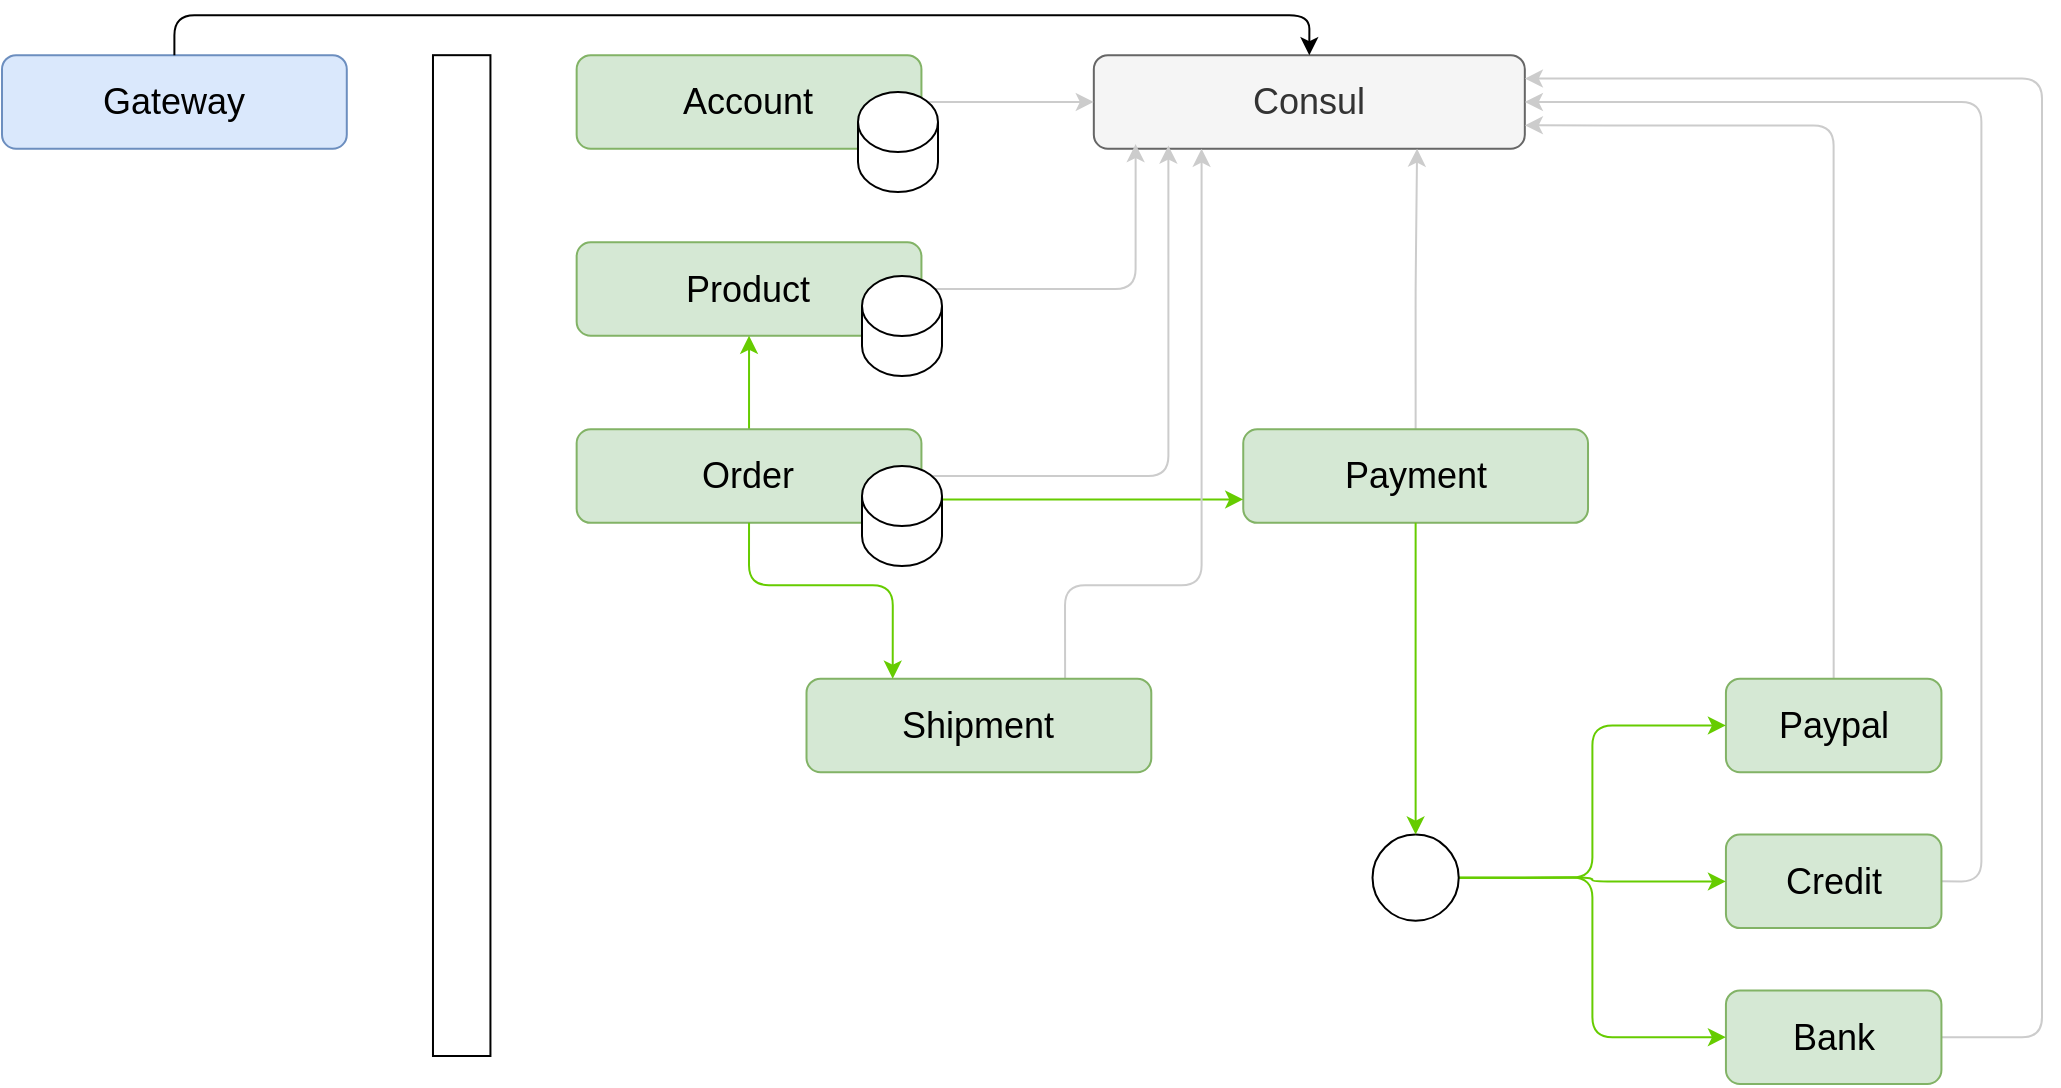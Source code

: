 <mxfile version="20.3.0" type="device"><diagram id="LqKcq0_kD3NlTMwjwbqU" name="Page-1"><mxGraphModel dx="1320" dy="811" grid="0" gridSize="10" guides="1" tooltips="1" connect="1" arrows="1" fold="1" page="1" pageScale="1" pageWidth="850" pageHeight="1100" math="0" shadow="0"><root><mxCell id="0"/><mxCell id="1" parent="0"/><mxCell id="yY8UBjpgQ7rnHpMd-h-m-45" value="" style="group;fontSize=18;" vertex="1" connectable="0" parent="1"><mxGeometry x="162" y="168" width="1020" height="530" as="geometry"/></mxCell><mxCell id="yY8UBjpgQ7rnHpMd-h-m-1" value="Gateway" style="rounded=1;whiteSpace=wrap;html=1;fillColor=#dae8fc;strokeColor=#6c8ebf;fontSize=18;" vertex="1" parent="yY8UBjpgQ7rnHpMd-h-m-45"><mxGeometry y="15.588" width="172.394" height="46.765" as="geometry"/></mxCell><mxCell id="yY8UBjpgQ7rnHpMd-h-m-2" value="Consul" style="rounded=1;whiteSpace=wrap;html=1;fillColor=#f5f5f5;fontColor=#333333;strokeColor=#666666;fontSize=18;" vertex="1" parent="yY8UBjpgQ7rnHpMd-h-m-45"><mxGeometry x="545.915" y="15.588" width="215.493" height="46.765" as="geometry"/></mxCell><mxCell id="yY8UBjpgQ7rnHpMd-h-m-40" style="edgeStyle=orthogonalEdgeStyle;rounded=1;orthogonalLoop=1;jettySize=auto;html=1;exitX=0.5;exitY=0;exitDx=0;exitDy=0;entryX=0.5;entryY=0;entryDx=0;entryDy=0;" edge="1" parent="yY8UBjpgQ7rnHpMd-h-m-45" source="yY8UBjpgQ7rnHpMd-h-m-1" target="yY8UBjpgQ7rnHpMd-h-m-2"><mxGeometry relative="1" as="geometry"/></mxCell><mxCell id="yY8UBjpgQ7rnHpMd-h-m-29" style="edgeStyle=orthogonalEdgeStyle;rounded=1;orthogonalLoop=1;jettySize=auto;html=1;exitX=1;exitY=0.5;exitDx=0;exitDy=0;entryX=0;entryY=0.5;entryDx=0;entryDy=0;strokeColor=#CCCCCC;" edge="1" parent="yY8UBjpgQ7rnHpMd-h-m-45" source="yY8UBjpgQ7rnHpMd-h-m-3" target="yY8UBjpgQ7rnHpMd-h-m-2"><mxGeometry relative="1" as="geometry"/></mxCell><mxCell id="yY8UBjpgQ7rnHpMd-h-m-3" value="Account" style="rounded=1;whiteSpace=wrap;html=1;fillColor=#d5e8d4;strokeColor=#82b366;fontSize=18;" vertex="1" parent="yY8UBjpgQ7rnHpMd-h-m-45"><mxGeometry x="287.324" y="15.588" width="172.394" height="46.765" as="geometry"/></mxCell><mxCell id="yY8UBjpgQ7rnHpMd-h-m-36" style="edgeStyle=orthogonalEdgeStyle;rounded=1;orthogonalLoop=1;jettySize=auto;html=1;exitX=1;exitY=0.5;exitDx=0;exitDy=0;entryX=0.097;entryY=0.951;entryDx=0;entryDy=0;entryPerimeter=0;strokeColor=#CCCCCC;" edge="1" parent="yY8UBjpgQ7rnHpMd-h-m-45" source="yY8UBjpgQ7rnHpMd-h-m-4" target="yY8UBjpgQ7rnHpMd-h-m-2"><mxGeometry relative="1" as="geometry"/></mxCell><mxCell id="yY8UBjpgQ7rnHpMd-h-m-4" value="Product" style="rounded=1;whiteSpace=wrap;html=1;fillColor=#d5e8d4;strokeColor=#82b366;fontSize=18;" vertex="1" parent="yY8UBjpgQ7rnHpMd-h-m-45"><mxGeometry x="287.324" y="109.118" width="172.394" height="46.765" as="geometry"/></mxCell><mxCell id="yY8UBjpgQ7rnHpMd-h-m-37" style="edgeStyle=orthogonalEdgeStyle;rounded=1;orthogonalLoop=1;jettySize=auto;html=1;exitX=1;exitY=0.5;exitDx=0;exitDy=0;entryX=0.173;entryY=0.967;entryDx=0;entryDy=0;entryPerimeter=0;strokeColor=#CCCCCC;" edge="1" parent="yY8UBjpgQ7rnHpMd-h-m-45" source="yY8UBjpgQ7rnHpMd-h-m-9" target="yY8UBjpgQ7rnHpMd-h-m-2"><mxGeometry relative="1" as="geometry"/></mxCell><mxCell id="yY8UBjpgQ7rnHpMd-h-m-48" style="edgeStyle=orthogonalEdgeStyle;rounded=1;orthogonalLoop=1;jettySize=auto;html=1;exitX=0.5;exitY=0;exitDx=0;exitDy=0;entryX=0.5;entryY=1;entryDx=0;entryDy=0;strokeColor=#66CC00;fontSize=18;" edge="1" parent="yY8UBjpgQ7rnHpMd-h-m-45" source="yY8UBjpgQ7rnHpMd-h-m-9" target="yY8UBjpgQ7rnHpMd-h-m-4"><mxGeometry relative="1" as="geometry"/></mxCell><mxCell id="yY8UBjpgQ7rnHpMd-h-m-9" value="Order" style="rounded=1;whiteSpace=wrap;html=1;fillColor=#d5e8d4;strokeColor=#82b366;fontSize=18;" vertex="1" parent="yY8UBjpgQ7rnHpMd-h-m-45"><mxGeometry x="287.324" y="202.647" width="172.394" height="46.765" as="geometry"/></mxCell><mxCell id="yY8UBjpgQ7rnHpMd-h-m-35" style="edgeStyle=orthogonalEdgeStyle;rounded=1;orthogonalLoop=1;jettySize=auto;html=1;exitX=0.5;exitY=0;exitDx=0;exitDy=0;entryX=0.75;entryY=1;entryDx=0;entryDy=0;strokeColor=#CCCCCC;" edge="1" parent="yY8UBjpgQ7rnHpMd-h-m-45" source="yY8UBjpgQ7rnHpMd-h-m-12" target="yY8UBjpgQ7rnHpMd-h-m-2"><mxGeometry relative="1" as="geometry"/></mxCell><mxCell id="yY8UBjpgQ7rnHpMd-h-m-12" value="Payment" style="rounded=1;whiteSpace=wrap;html=1;fillColor=#d5e8d4;strokeColor=#82b366;fontSize=18;" vertex="1" parent="yY8UBjpgQ7rnHpMd-h-m-45"><mxGeometry x="620.62" y="202.647" width="172.394" height="46.765" as="geometry"/></mxCell><mxCell id="yY8UBjpgQ7rnHpMd-h-m-42" style="edgeStyle=orthogonalEdgeStyle;rounded=1;orthogonalLoop=1;jettySize=auto;html=1;exitX=1;exitY=0.75;exitDx=0;exitDy=0;entryX=0;entryY=0.75;entryDx=0;entryDy=0;strokeColor=#66CC00;" edge="1" parent="yY8UBjpgQ7rnHpMd-h-m-45" source="yY8UBjpgQ7rnHpMd-h-m-9" target="yY8UBjpgQ7rnHpMd-h-m-12"><mxGeometry relative="1" as="geometry"/></mxCell><mxCell id="yY8UBjpgQ7rnHpMd-h-m-30" style="edgeStyle=orthogonalEdgeStyle;rounded=1;orthogonalLoop=1;jettySize=auto;html=1;exitX=0.5;exitY=0;exitDx=0;exitDy=0;entryX=1;entryY=0.75;entryDx=0;entryDy=0;strokeColor=#CCCCCC;" edge="1" parent="yY8UBjpgQ7rnHpMd-h-m-45" source="yY8UBjpgQ7rnHpMd-h-m-13" target="yY8UBjpgQ7rnHpMd-h-m-2"><mxGeometry relative="1" as="geometry"/></mxCell><mxCell id="yY8UBjpgQ7rnHpMd-h-m-13" value="Paypal" style="rounded=1;whiteSpace=wrap;html=1;fillColor=#d5e8d4;strokeColor=#82b366;fontSize=18;" vertex="1" parent="yY8UBjpgQ7rnHpMd-h-m-45"><mxGeometry x="861.972" y="327.353" width="107.746" height="46.765" as="geometry"/></mxCell><mxCell id="yY8UBjpgQ7rnHpMd-h-m-31" style="edgeStyle=orthogonalEdgeStyle;rounded=1;orthogonalLoop=1;jettySize=auto;html=1;exitX=1;exitY=0.5;exitDx=0;exitDy=0;entryX=1;entryY=0.5;entryDx=0;entryDy=0;strokeColor=#CCCCCC;" edge="1" parent="yY8UBjpgQ7rnHpMd-h-m-45" source="yY8UBjpgQ7rnHpMd-h-m-14" target="yY8UBjpgQ7rnHpMd-h-m-2"><mxGeometry relative="1" as="geometry"/></mxCell><mxCell id="yY8UBjpgQ7rnHpMd-h-m-14" value="Credit" style="rounded=1;whiteSpace=wrap;html=1;fillColor=#d5e8d4;strokeColor=#82b366;fontSize=18;" vertex="1" parent="yY8UBjpgQ7rnHpMd-h-m-45"><mxGeometry x="861.972" y="405.294" width="107.746" height="46.765" as="geometry"/></mxCell><mxCell id="yY8UBjpgQ7rnHpMd-h-m-32" style="edgeStyle=orthogonalEdgeStyle;rounded=1;orthogonalLoop=1;jettySize=auto;html=1;exitX=1;exitY=0.5;exitDx=0;exitDy=0;entryX=1;entryY=0.25;entryDx=0;entryDy=0;strokeColor=#CCCCCC;" edge="1" parent="yY8UBjpgQ7rnHpMd-h-m-45" source="yY8UBjpgQ7rnHpMd-h-m-15" target="yY8UBjpgQ7rnHpMd-h-m-2"><mxGeometry relative="1" as="geometry"><mxPoint x="804.507" y="155.882" as="targetPoint"/><Array as="points"><mxPoint x="1020.0" y="506.618"/><mxPoint x="1020.0" y="28.059"/></Array></mxGeometry></mxCell><mxCell id="yY8UBjpgQ7rnHpMd-h-m-15" value="Bank" style="rounded=1;whiteSpace=wrap;html=1;fillColor=#d5e8d4;strokeColor=#82b366;fontSize=18;" vertex="1" parent="yY8UBjpgQ7rnHpMd-h-m-45"><mxGeometry x="861.972" y="483.235" width="107.746" height="46.765" as="geometry"/></mxCell><mxCell id="yY8UBjpgQ7rnHpMd-h-m-18" style="edgeStyle=orthogonalEdgeStyle;rounded=1;orthogonalLoop=1;jettySize=auto;html=1;exitX=1;exitY=0.5;exitDx=0;exitDy=0;entryX=0;entryY=0.5;entryDx=0;entryDy=0;strokeColor=#66CC00;" edge="1" parent="yY8UBjpgQ7rnHpMd-h-m-45" source="yY8UBjpgQ7rnHpMd-h-m-17" target="yY8UBjpgQ7rnHpMd-h-m-13"><mxGeometry relative="1" as="geometry"/></mxCell><mxCell id="yY8UBjpgQ7rnHpMd-h-m-19" style="edgeStyle=orthogonalEdgeStyle;rounded=1;orthogonalLoop=1;jettySize=auto;html=1;exitX=1;exitY=0.5;exitDx=0;exitDy=0;strokeColor=#66CC00;" edge="1" parent="yY8UBjpgQ7rnHpMd-h-m-45" source="yY8UBjpgQ7rnHpMd-h-m-17" target="yY8UBjpgQ7rnHpMd-h-m-14"><mxGeometry relative="1" as="geometry"/></mxCell><mxCell id="yY8UBjpgQ7rnHpMd-h-m-20" style="edgeStyle=orthogonalEdgeStyle;rounded=1;orthogonalLoop=1;jettySize=auto;html=1;exitX=1;exitY=0.5;exitDx=0;exitDy=0;entryX=0;entryY=0.5;entryDx=0;entryDy=0;strokeColor=#66CC00;" edge="1" parent="yY8UBjpgQ7rnHpMd-h-m-45" source="yY8UBjpgQ7rnHpMd-h-m-17" target="yY8UBjpgQ7rnHpMd-h-m-15"><mxGeometry relative="1" as="geometry"/></mxCell><mxCell id="yY8UBjpgQ7rnHpMd-h-m-17" value="" style="ellipse;whiteSpace=wrap;html=1;aspect=fixed;" vertex="1" parent="yY8UBjpgQ7rnHpMd-h-m-45"><mxGeometry x="685.268" y="405.294" width="43.099" height="43.099" as="geometry"/></mxCell><mxCell id="yY8UBjpgQ7rnHpMd-h-m-39" style="edgeStyle=orthogonalEdgeStyle;rounded=1;orthogonalLoop=1;jettySize=auto;html=1;exitX=0.5;exitY=1;exitDx=0;exitDy=0;strokeColor=#66CC00;" edge="1" parent="yY8UBjpgQ7rnHpMd-h-m-45" source="yY8UBjpgQ7rnHpMd-h-m-12" target="yY8UBjpgQ7rnHpMd-h-m-17"><mxGeometry relative="1" as="geometry"/></mxCell><mxCell id="yY8UBjpgQ7rnHpMd-h-m-34" style="edgeStyle=orthogonalEdgeStyle;rounded=1;orthogonalLoop=1;jettySize=auto;html=1;exitX=0.75;exitY=0;exitDx=0;exitDy=0;entryX=0.25;entryY=1;entryDx=0;entryDy=0;strokeColor=#CCCCCC;" edge="1" parent="yY8UBjpgQ7rnHpMd-h-m-45" source="yY8UBjpgQ7rnHpMd-h-m-21" target="yY8UBjpgQ7rnHpMd-h-m-2"><mxGeometry relative="1" as="geometry"><Array as="points"><mxPoint x="531.549" y="280.588"/><mxPoint x="600.507" y="280.588"/></Array></mxGeometry></mxCell><mxCell id="yY8UBjpgQ7rnHpMd-h-m-21" value="Shipment" style="rounded=1;whiteSpace=wrap;html=1;fillColor=#d5e8d4;strokeColor=#82b366;fontSize=18;" vertex="1" parent="yY8UBjpgQ7rnHpMd-h-m-45"><mxGeometry x="402.254" y="327.353" width="172.394" height="46.765" as="geometry"/></mxCell><mxCell id="yY8UBjpgQ7rnHpMd-h-m-22" style="edgeStyle=orthogonalEdgeStyle;rounded=1;orthogonalLoop=1;jettySize=auto;html=1;exitX=0.5;exitY=1;exitDx=0;exitDy=0;entryX=0.25;entryY=0;entryDx=0;entryDy=0;strokeColor=#66CC00;" edge="1" parent="yY8UBjpgQ7rnHpMd-h-m-45" source="yY8UBjpgQ7rnHpMd-h-m-9" target="yY8UBjpgQ7rnHpMd-h-m-21"><mxGeometry relative="1" as="geometry"><Array as="points"><mxPoint x="373.521" y="280.588"/><mxPoint x="445.352" y="280.588"/></Array></mxGeometry></mxCell><mxCell id="yY8UBjpgQ7rnHpMd-h-m-41" value="" style="rounded=0;whiteSpace=wrap;html=1;" vertex="1" parent="yY8UBjpgQ7rnHpMd-h-m-45"><mxGeometry x="215.49" y="15.59" width="28.73" height="500.41" as="geometry"/></mxCell><mxCell id="yY8UBjpgQ7rnHpMd-h-m-43" value="" style="shape=cylinder3;whiteSpace=wrap;html=1;boundedLbl=1;backgroundOutline=1;size=15;" vertex="1" parent="yY8UBjpgQ7rnHpMd-h-m-45"><mxGeometry x="428" y="34" width="40" height="50" as="geometry"/></mxCell><mxCell id="yY8UBjpgQ7rnHpMd-h-m-46" value="" style="shape=cylinder3;whiteSpace=wrap;html=1;boundedLbl=1;backgroundOutline=1;size=15;" vertex="1" parent="yY8UBjpgQ7rnHpMd-h-m-45"><mxGeometry x="430" y="126" width="40" height="50" as="geometry"/></mxCell><mxCell id="yY8UBjpgQ7rnHpMd-h-m-47" value="" style="shape=cylinder3;whiteSpace=wrap;html=1;boundedLbl=1;backgroundOutline=1;size=15;" vertex="1" parent="yY8UBjpgQ7rnHpMd-h-m-45"><mxGeometry x="430" y="221" width="40" height="50" as="geometry"/></mxCell></root></mxGraphModel></diagram></mxfile>